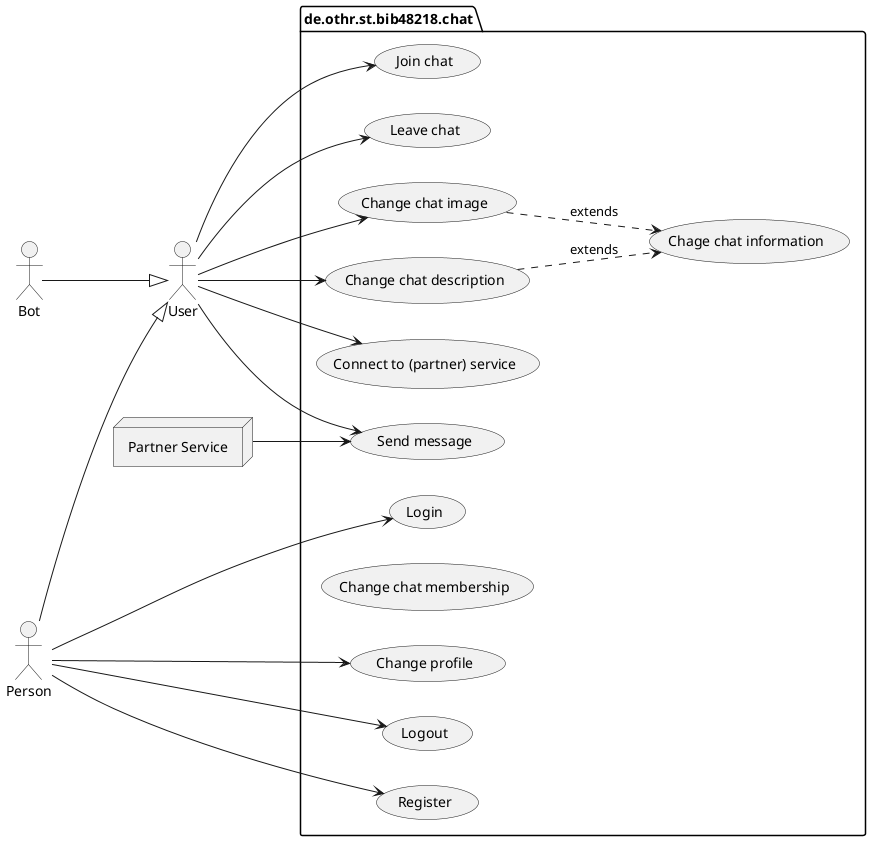 @startuml chat-usecase
skinparam monochrome true
left to right direction

' actors
actor "User" as u
actor "Person" as p
actor "Bot" as b
node "Partner Service" as s

' actor hierarchy
p -down-|> u
b -down-|> u

' use cases
package "de.othr.st.bib48218.chat" {
  usecase "Login" as oUC1
  usecase "Logout" as oUC2
  usecase "Register" as oUC3
  usecase "Change profile" as oUC4

  usecase "Send message" as mUC
  ' Chating use cases
  usecase "Join chat" as cUC1
  usecase "Leave chat" as cUC2
  usecase "Change chat membership" as ceUC2
  usecase "Change chat image" as cUC3
  usecase "Change chat description" as cUC4
  usecase "Chage chat information" as ceUC1
  cUC3 ..> ceUC1 : extends
  cUC4 ..> ceUC1 : extends
  ' Connecting to partners use cases
  usecase "Connect to (partner) service" as pUC
}

'  link actor User with use cases
p --> oUC1
p --> oUC2
p --> oUC3
p --> oUC4
s --> mUC
u --> mUC
u --> cUC1
u --> cUC2
u --> cUC3
u --> cUC4
u --> pUC
@enduml
